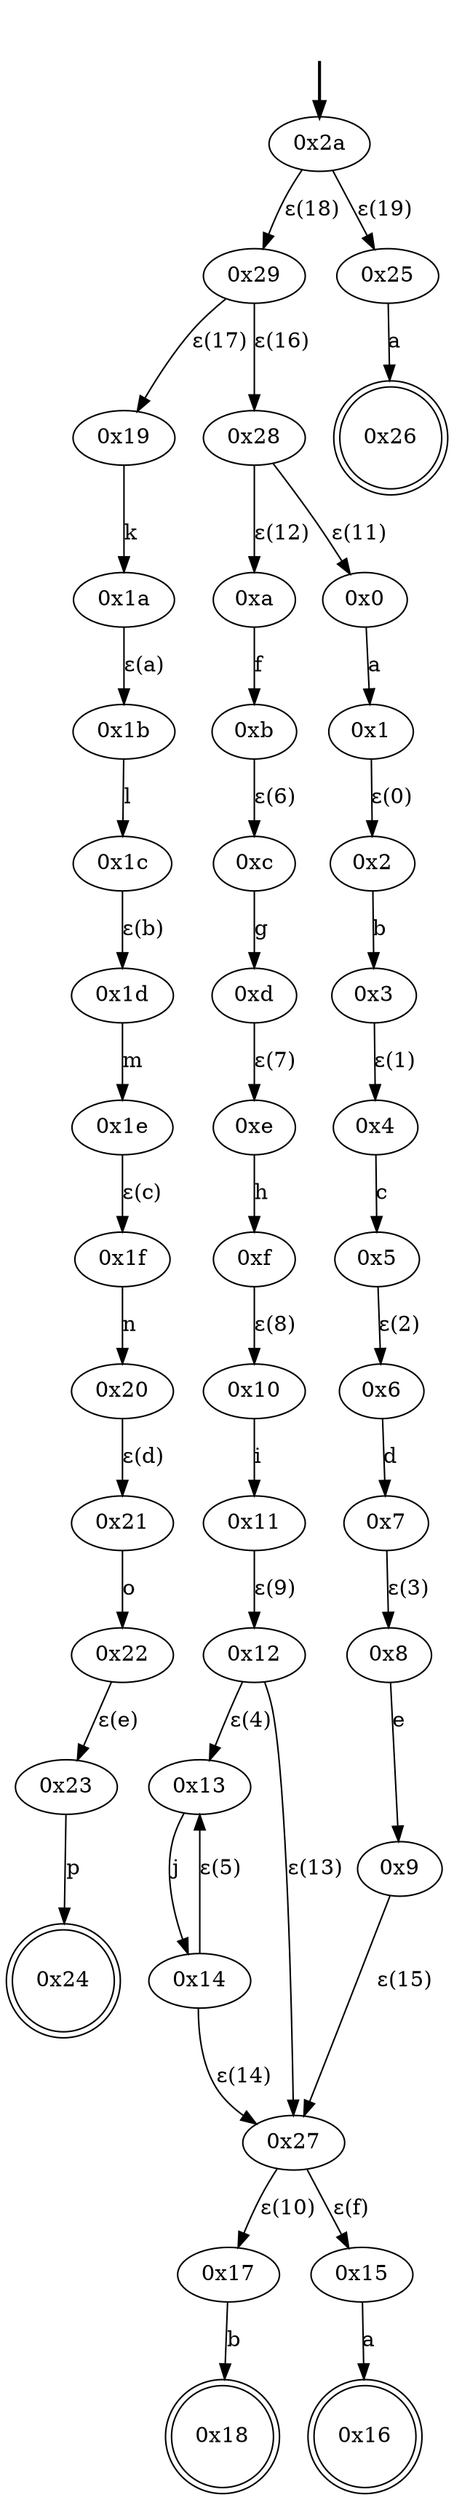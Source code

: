 digraph {
	fake [style=invisible]
	"0x1b"
	"0x29"
	"0x2a" [root=true]
	"0x21"
	"0xe"
	"0x19"
	"0xa"
	"0x2"
	"0x16" [shape=doublecircle]
	"0xb"
	"0xf"
	"0x8"
	"0x22"
	"0xc"
	"0x24" [shape=doublecircle]
	"0x1c"
	"0x17"
	"0x6"
	"0x13"
	"0x27"
	"0x28"
	"0x7"
	"0x11"
	"0x9"
	"0x1e"
	"0x1d"
	"0x23"
	"0x20"
	"0x1a"
	"0x10"
	"0x4"
	"0x15"
	"0x12"
	"0x1f"
	"0x18" [shape=doublecircle]
	"0x1"
	"0xd"
	"0x26" [shape=doublecircle]
	"0x5"
	"0x14"
	"0x0"
	"0x25"
	"0x3"
	fake -> "0x2a" [style=bold]
	"0x0" -> "0x1" [label=a]
	"0x2" -> "0x3" [label=b]
	"0x1" -> "0x2" [label="ε(0)"]
	"0x4" -> "0x5" [label=c]
	"0x3" -> "0x4" [label="ε(1)"]
	"0x6" -> "0x7" [label=d]
	"0x5" -> "0x6" [label="ε(2)"]
	"0x8" -> "0x9" [label=e]
	"0x7" -> "0x8" [label="ε(3)"]
	"0xa" -> "0xb" [label=f]
	"0xc" -> "0xd" [label=g]
	"0xb" -> "0xc" [label="ε(6)"]
	"0xe" -> "0xf" [label=h]
	"0xd" -> "0xe" [label="ε(7)"]
	"0x10" -> "0x11" [label=i]
	"0xf" -> "0x10" [label="ε(8)"]
	"0x12" -> "0x13" [label="ε(4)"]
	"0x13" -> "0x14" [label=j]
	"0x14" -> "0x13" [label="ε(5)"]
	"0x11" -> "0x12" [label="ε(9)"]
	"0x28" -> "0x0" [label="ε(11)"]
	"0x28" -> "0xa" [label="ε(12)"]
	"0x15" -> "0x16" [label=a]
	"0x17" -> "0x18" [label=b]
	"0x27" -> "0x15" [label="ε(f)"]
	"0x27" -> "0x17" [label="ε(10)"]
	"0x12" -> "0x27" [label="ε(13)"]
	"0x14" -> "0x27" [label="ε(14)"]
	"0x9" -> "0x27" [label="ε(15)"]
	"0x19" -> "0x1a" [label=k]
	"0x1b" -> "0x1c" [label=l]
	"0x1a" -> "0x1b" [label="ε(a)"]
	"0x1d" -> "0x1e" [label=m]
	"0x1c" -> "0x1d" [label="ε(b)"]
	"0x1f" -> "0x20" [label=n]
	"0x1e" -> "0x1f" [label="ε(c)"]
	"0x21" -> "0x22" [label=o]
	"0x20" -> "0x21" [label="ε(d)"]
	"0x23" -> "0x24" [label=p]
	"0x22" -> "0x23" [label="ε(e)"]
	"0x29" -> "0x28" [label="ε(16)"]
	"0x29" -> "0x19" [label="ε(17)"]
	"0x25" -> "0x26" [label=a]
	"0x2a" -> "0x29" [label="ε(18)"]
	"0x2a" -> "0x25" [label="ε(19)"]
}

